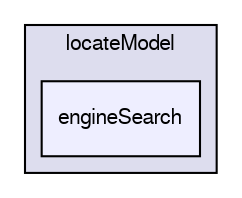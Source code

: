 digraph "/home/cgoniva/CFDEM/CFDEM-x.x-2.1.x/CFDEMcoupling-PUBLIC/src/lagrangian/cfdemParticle/subModels/locateModel/engineSearch" {
  compound=true
  node [ fontsize="10", fontname="FreeSans"];
  edge [ labelfontsize="10", labelfontname="FreeSans"];
  subgraph clusterdir_402a710074da1ff85408b8c9d15df30f {
    graph [ bgcolor="#ddddee", pencolor="black", label="locateModel" fontname="FreeSans", fontsize="10", URL="dir_402a710074da1ff85408b8c9d15df30f.html"]
  dir_67632616ffa81ba07798b82d4004a5a7 [shape=box, label="engineSearch", style="filled", fillcolor="#eeeeff", pencolor="black", URL="dir_67632616ffa81ba07798b82d4004a5a7.html"];
  }
}
